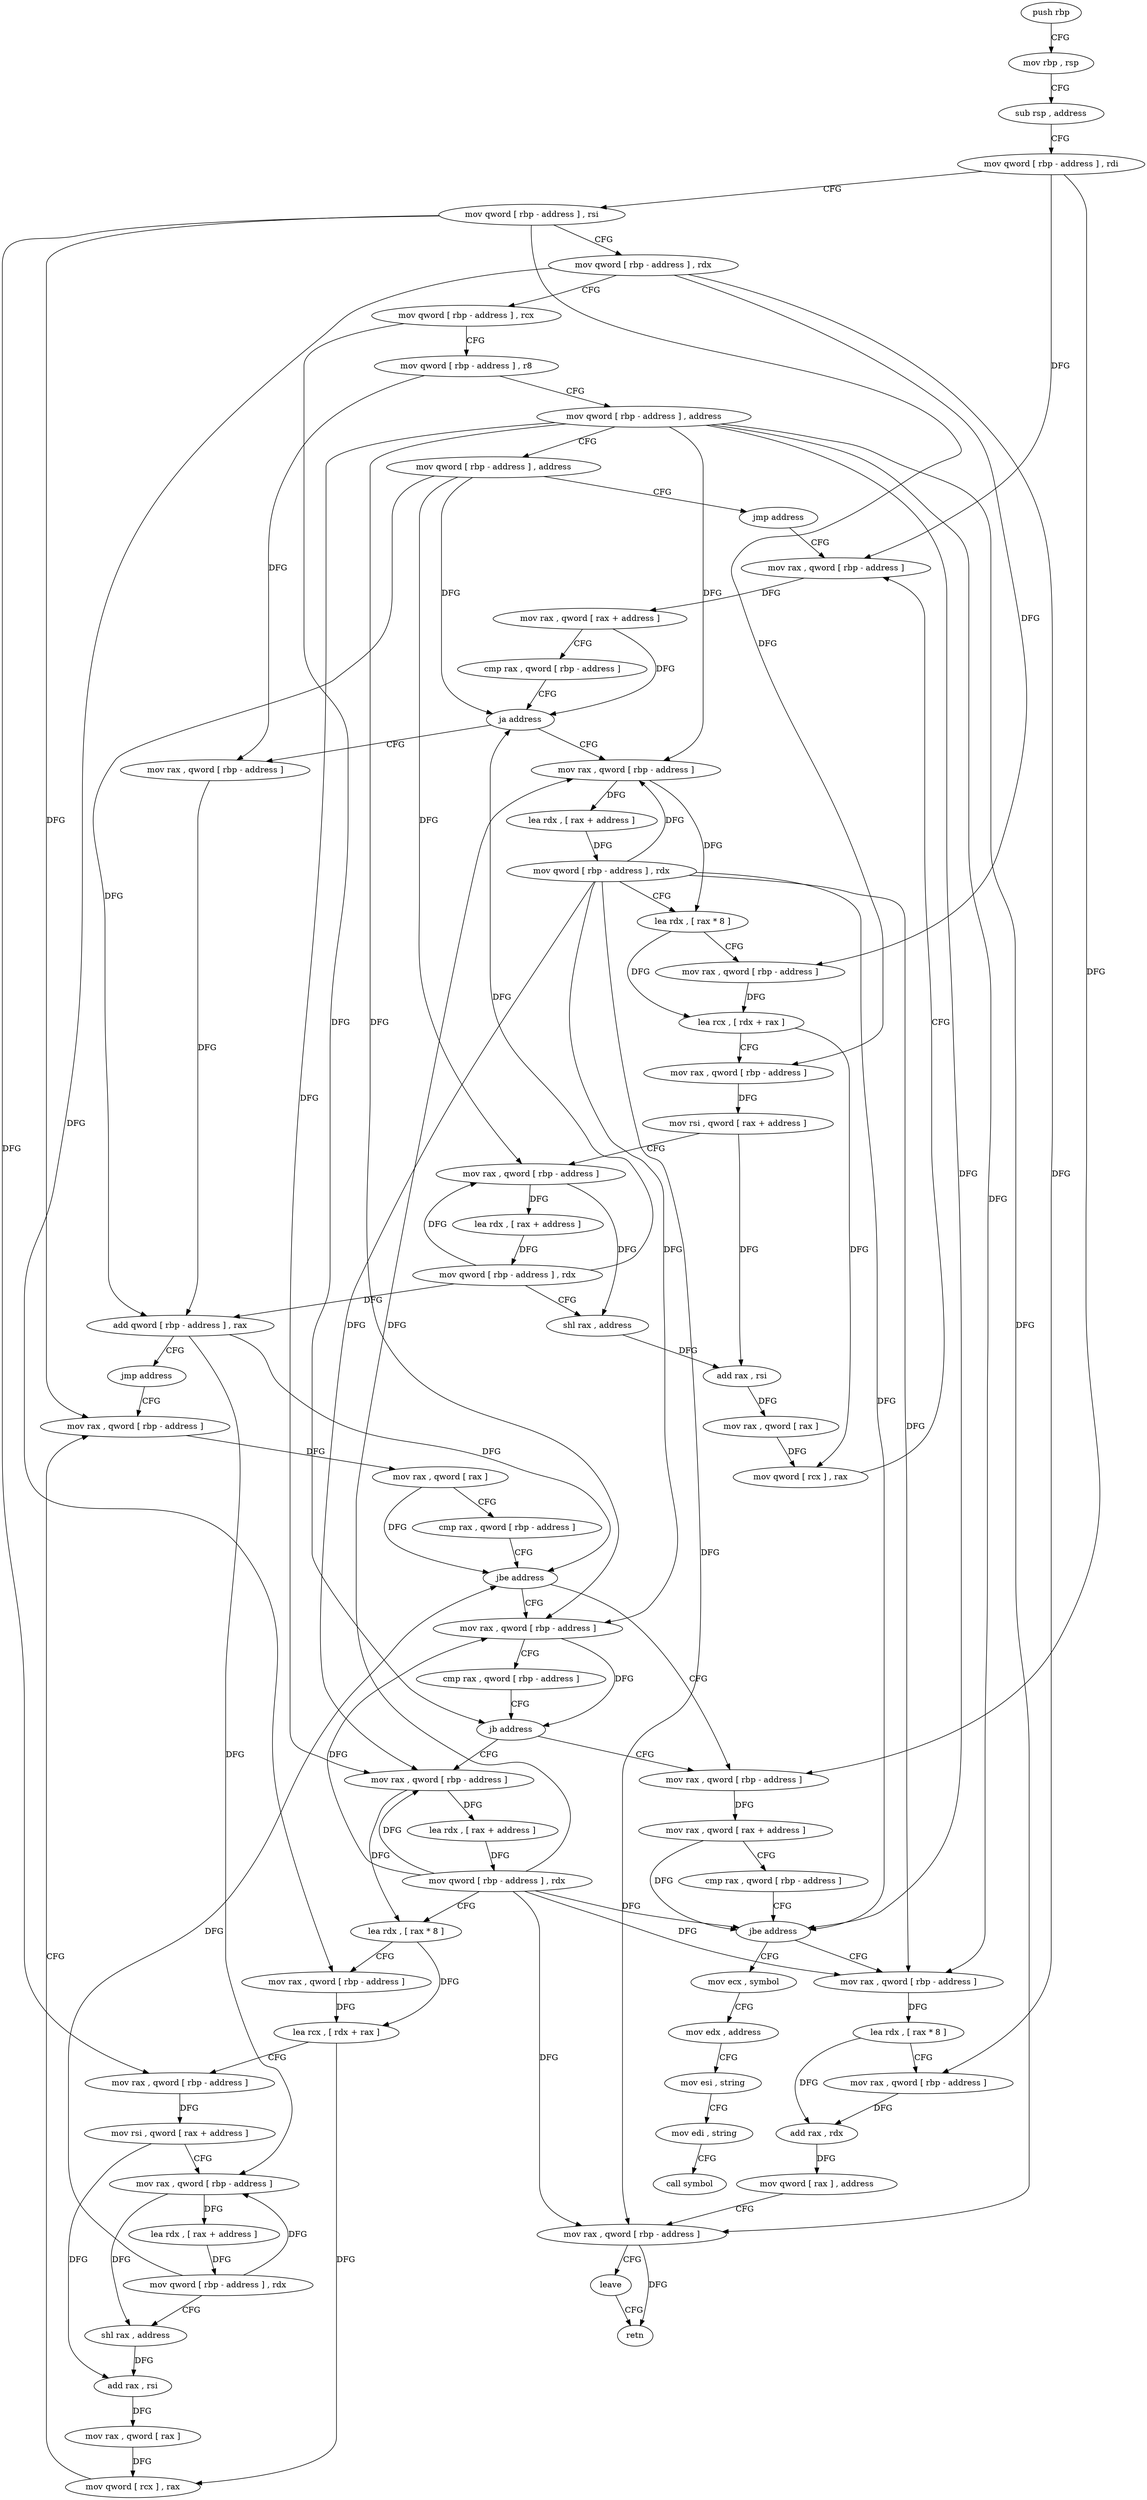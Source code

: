 digraph "func" {
"4276324" [label = "push rbp" ]
"4276325" [label = "mov rbp , rsp" ]
"4276328" [label = "sub rsp , address" ]
"4276332" [label = "mov qword [ rbp - address ] , rdi" ]
"4276336" [label = "mov qword [ rbp - address ] , rsi" ]
"4276340" [label = "mov qword [ rbp - address ] , rdx" ]
"4276344" [label = "mov qword [ rbp - address ] , rcx" ]
"4276348" [label = "mov qword [ rbp - address ] , r8" ]
"4276352" [label = "mov qword [ rbp - address ] , address" ]
"4276360" [label = "mov qword [ rbp - address ] , address" ]
"4276368" [label = "jmp address" ]
"4276431" [label = "mov rax , qword [ rbp - address ]" ]
"4276435" [label = "mov rax , qword [ rax + address ]" ]
"4276439" [label = "cmp rax , qword [ rbp - address ]" ]
"4276443" [label = "ja address" ]
"4276370" [label = "mov rax , qword [ rbp - address ]" ]
"4276445" [label = "mov rax , qword [ rbp - address ]" ]
"4276374" [label = "lea rdx , [ rax + address ]" ]
"4276378" [label = "mov qword [ rbp - address ] , rdx" ]
"4276382" [label = "lea rdx , [ rax * 8 ]" ]
"4276390" [label = "mov rax , qword [ rbp - address ]" ]
"4276394" [label = "lea rcx , [ rdx + rax ]" ]
"4276398" [label = "mov rax , qword [ rbp - address ]" ]
"4276402" [label = "mov rsi , qword [ rax + address ]" ]
"4276406" [label = "mov rax , qword [ rbp - address ]" ]
"4276410" [label = "lea rdx , [ rax + address ]" ]
"4276414" [label = "mov qword [ rbp - address ] , rdx" ]
"4276418" [label = "shl rax , address" ]
"4276422" [label = "add rax , rsi" ]
"4276425" [label = "mov rax , qword [ rax ]" ]
"4276428" [label = "mov qword [ rcx ] , rax" ]
"4276449" [label = "add qword [ rbp - address ] , rax" ]
"4276453" [label = "jmp address" ]
"4276516" [label = "mov rax , qword [ rbp - address ]" ]
"4276520" [label = "mov rax , qword [ rax ]" ]
"4276523" [label = "cmp rax , qword [ rbp - address ]" ]
"4276527" [label = "jbe address" ]
"4276539" [label = "mov rax , qword [ rbp - address ]" ]
"4276529" [label = "mov rax , qword [ rbp - address ]" ]
"4276543" [label = "mov rax , qword [ rax + address ]" ]
"4276547" [label = "cmp rax , qword [ rbp - address ]" ]
"4276551" [label = "jbe address" ]
"4276578" [label = "mov rax , qword [ rbp - address ]" ]
"4276553" [label = "mov ecx , symbol" ]
"4276533" [label = "cmp rax , qword [ rbp - address ]" ]
"4276537" [label = "jb address" ]
"4276455" [label = "mov rax , qword [ rbp - address ]" ]
"4276582" [label = "lea rdx , [ rax * 8 ]" ]
"4276590" [label = "mov rax , qword [ rbp - address ]" ]
"4276594" [label = "add rax , rdx" ]
"4276597" [label = "mov qword [ rax ] , address" ]
"4276604" [label = "mov rax , qword [ rbp - address ]" ]
"4276608" [label = "leave" ]
"4276609" [label = "retn" ]
"4276558" [label = "mov edx , address" ]
"4276563" [label = "mov esi , string" ]
"4276568" [label = "mov edi , string" ]
"4276573" [label = "call symbol" ]
"4276459" [label = "lea rdx , [ rax + address ]" ]
"4276463" [label = "mov qword [ rbp - address ] , rdx" ]
"4276467" [label = "lea rdx , [ rax * 8 ]" ]
"4276475" [label = "mov rax , qword [ rbp - address ]" ]
"4276479" [label = "lea rcx , [ rdx + rax ]" ]
"4276483" [label = "mov rax , qword [ rbp - address ]" ]
"4276487" [label = "mov rsi , qword [ rax + address ]" ]
"4276491" [label = "mov rax , qword [ rbp - address ]" ]
"4276495" [label = "lea rdx , [ rax + address ]" ]
"4276499" [label = "mov qword [ rbp - address ] , rdx" ]
"4276503" [label = "shl rax , address" ]
"4276507" [label = "add rax , rsi" ]
"4276510" [label = "mov rax , qword [ rax ]" ]
"4276513" [label = "mov qword [ rcx ] , rax" ]
"4276324" -> "4276325" [ label = "CFG" ]
"4276325" -> "4276328" [ label = "CFG" ]
"4276328" -> "4276332" [ label = "CFG" ]
"4276332" -> "4276336" [ label = "CFG" ]
"4276332" -> "4276431" [ label = "DFG" ]
"4276332" -> "4276539" [ label = "DFG" ]
"4276336" -> "4276340" [ label = "CFG" ]
"4276336" -> "4276398" [ label = "DFG" ]
"4276336" -> "4276516" [ label = "DFG" ]
"4276336" -> "4276483" [ label = "DFG" ]
"4276340" -> "4276344" [ label = "CFG" ]
"4276340" -> "4276390" [ label = "DFG" ]
"4276340" -> "4276590" [ label = "DFG" ]
"4276340" -> "4276475" [ label = "DFG" ]
"4276344" -> "4276348" [ label = "CFG" ]
"4276344" -> "4276537" [ label = "DFG" ]
"4276348" -> "4276352" [ label = "CFG" ]
"4276348" -> "4276445" [ label = "DFG" ]
"4276352" -> "4276360" [ label = "CFG" ]
"4276352" -> "4276370" [ label = "DFG" ]
"4276352" -> "4276551" [ label = "DFG" ]
"4276352" -> "4276529" [ label = "DFG" ]
"4276352" -> "4276578" [ label = "DFG" ]
"4276352" -> "4276604" [ label = "DFG" ]
"4276352" -> "4276455" [ label = "DFG" ]
"4276360" -> "4276368" [ label = "CFG" ]
"4276360" -> "4276443" [ label = "DFG" ]
"4276360" -> "4276406" [ label = "DFG" ]
"4276360" -> "4276449" [ label = "DFG" ]
"4276368" -> "4276431" [ label = "CFG" ]
"4276431" -> "4276435" [ label = "DFG" ]
"4276435" -> "4276439" [ label = "CFG" ]
"4276435" -> "4276443" [ label = "DFG" ]
"4276439" -> "4276443" [ label = "CFG" ]
"4276443" -> "4276370" [ label = "CFG" ]
"4276443" -> "4276445" [ label = "CFG" ]
"4276370" -> "4276374" [ label = "DFG" ]
"4276370" -> "4276382" [ label = "DFG" ]
"4276445" -> "4276449" [ label = "DFG" ]
"4276374" -> "4276378" [ label = "DFG" ]
"4276378" -> "4276382" [ label = "CFG" ]
"4276378" -> "4276370" [ label = "DFG" ]
"4276378" -> "4276551" [ label = "DFG" ]
"4276378" -> "4276529" [ label = "DFG" ]
"4276378" -> "4276578" [ label = "DFG" ]
"4276378" -> "4276604" [ label = "DFG" ]
"4276378" -> "4276455" [ label = "DFG" ]
"4276382" -> "4276390" [ label = "CFG" ]
"4276382" -> "4276394" [ label = "DFG" ]
"4276390" -> "4276394" [ label = "DFG" ]
"4276394" -> "4276398" [ label = "CFG" ]
"4276394" -> "4276428" [ label = "DFG" ]
"4276398" -> "4276402" [ label = "DFG" ]
"4276402" -> "4276406" [ label = "CFG" ]
"4276402" -> "4276422" [ label = "DFG" ]
"4276406" -> "4276410" [ label = "DFG" ]
"4276406" -> "4276418" [ label = "DFG" ]
"4276410" -> "4276414" [ label = "DFG" ]
"4276414" -> "4276418" [ label = "CFG" ]
"4276414" -> "4276443" [ label = "DFG" ]
"4276414" -> "4276406" [ label = "DFG" ]
"4276414" -> "4276449" [ label = "DFG" ]
"4276418" -> "4276422" [ label = "DFG" ]
"4276422" -> "4276425" [ label = "DFG" ]
"4276425" -> "4276428" [ label = "DFG" ]
"4276428" -> "4276431" [ label = "CFG" ]
"4276449" -> "4276453" [ label = "CFG" ]
"4276449" -> "4276527" [ label = "DFG" ]
"4276449" -> "4276491" [ label = "DFG" ]
"4276453" -> "4276516" [ label = "CFG" ]
"4276516" -> "4276520" [ label = "DFG" ]
"4276520" -> "4276523" [ label = "CFG" ]
"4276520" -> "4276527" [ label = "DFG" ]
"4276523" -> "4276527" [ label = "CFG" ]
"4276527" -> "4276539" [ label = "CFG" ]
"4276527" -> "4276529" [ label = "CFG" ]
"4276539" -> "4276543" [ label = "DFG" ]
"4276529" -> "4276533" [ label = "CFG" ]
"4276529" -> "4276537" [ label = "DFG" ]
"4276543" -> "4276547" [ label = "CFG" ]
"4276543" -> "4276551" [ label = "DFG" ]
"4276547" -> "4276551" [ label = "CFG" ]
"4276551" -> "4276578" [ label = "CFG" ]
"4276551" -> "4276553" [ label = "CFG" ]
"4276578" -> "4276582" [ label = "DFG" ]
"4276553" -> "4276558" [ label = "CFG" ]
"4276533" -> "4276537" [ label = "CFG" ]
"4276537" -> "4276455" [ label = "CFG" ]
"4276537" -> "4276539" [ label = "CFG" ]
"4276455" -> "4276459" [ label = "DFG" ]
"4276455" -> "4276467" [ label = "DFG" ]
"4276582" -> "4276590" [ label = "CFG" ]
"4276582" -> "4276594" [ label = "DFG" ]
"4276590" -> "4276594" [ label = "DFG" ]
"4276594" -> "4276597" [ label = "DFG" ]
"4276597" -> "4276604" [ label = "CFG" ]
"4276604" -> "4276608" [ label = "CFG" ]
"4276604" -> "4276609" [ label = "DFG" ]
"4276608" -> "4276609" [ label = "CFG" ]
"4276558" -> "4276563" [ label = "CFG" ]
"4276563" -> "4276568" [ label = "CFG" ]
"4276568" -> "4276573" [ label = "CFG" ]
"4276459" -> "4276463" [ label = "DFG" ]
"4276463" -> "4276467" [ label = "CFG" ]
"4276463" -> "4276370" [ label = "DFG" ]
"4276463" -> "4276551" [ label = "DFG" ]
"4276463" -> "4276529" [ label = "DFG" ]
"4276463" -> "4276578" [ label = "DFG" ]
"4276463" -> "4276604" [ label = "DFG" ]
"4276463" -> "4276455" [ label = "DFG" ]
"4276467" -> "4276475" [ label = "CFG" ]
"4276467" -> "4276479" [ label = "DFG" ]
"4276475" -> "4276479" [ label = "DFG" ]
"4276479" -> "4276483" [ label = "CFG" ]
"4276479" -> "4276513" [ label = "DFG" ]
"4276483" -> "4276487" [ label = "DFG" ]
"4276487" -> "4276491" [ label = "CFG" ]
"4276487" -> "4276507" [ label = "DFG" ]
"4276491" -> "4276495" [ label = "DFG" ]
"4276491" -> "4276503" [ label = "DFG" ]
"4276495" -> "4276499" [ label = "DFG" ]
"4276499" -> "4276503" [ label = "CFG" ]
"4276499" -> "4276527" [ label = "DFG" ]
"4276499" -> "4276491" [ label = "DFG" ]
"4276503" -> "4276507" [ label = "DFG" ]
"4276507" -> "4276510" [ label = "DFG" ]
"4276510" -> "4276513" [ label = "DFG" ]
"4276513" -> "4276516" [ label = "CFG" ]
}
